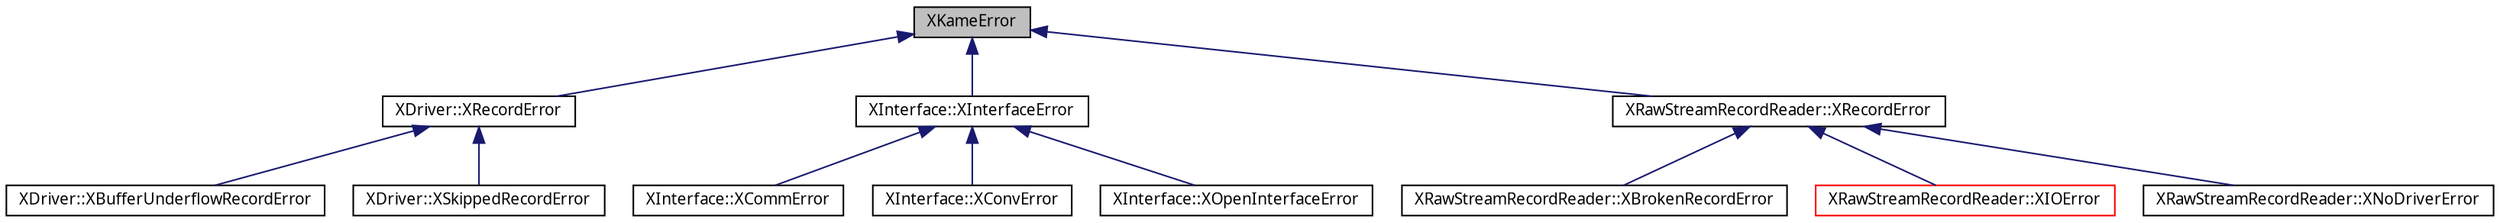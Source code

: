digraph G
{
  edge [fontname="FreeSans.ttf",fontsize=10,labelfontname="FreeSans.ttf",labelfontsize=10];
  node [fontname="FreeSans.ttf",fontsize=10,shape=record];
  Node1 [label="XKameError",height=0.2,width=0.4,color="black", fillcolor="grey75", style="filled" fontcolor="black"];
  Node1 -> Node2 [dir=back,color="midnightblue",fontsize=10,style="solid",fontname="FreeSans.ttf"];
  Node2 [label="XDriver::XRecordError",height=0.2,width=0.4,color="black", fillcolor="white", style="filled",URL="$struct_x_driver_1_1_x_record_error.html"];
  Node2 -> Node3 [dir=back,color="midnightblue",fontsize=10,style="solid",fontname="FreeSans.ttf"];
  Node3 [label="XDriver::XBufferUnderflowRecordError",height=0.2,width=0.4,color="black", fillcolor="white", style="filled",URL="$struct_x_driver_1_1_x_buffer_underflow_record_error.html"];
  Node2 -> Node4 [dir=back,color="midnightblue",fontsize=10,style="solid",fontname="FreeSans.ttf"];
  Node4 [label="XDriver::XSkippedRecordError",height=0.2,width=0.4,color="black", fillcolor="white", style="filled",URL="$struct_x_driver_1_1_x_skipped_record_error.html"];
  Node1 -> Node5 [dir=back,color="midnightblue",fontsize=10,style="solid",fontname="FreeSans.ttf"];
  Node5 [label="XInterface::XInterfaceError",height=0.2,width=0.4,color="black", fillcolor="white", style="filled",URL="$struct_x_interface_1_1_x_interface_error.html"];
  Node5 -> Node6 [dir=back,color="midnightblue",fontsize=10,style="solid",fontname="FreeSans.ttf"];
  Node6 [label="XInterface::XCommError",height=0.2,width=0.4,color="black", fillcolor="white", style="filled",URL="$struct_x_interface_1_1_x_comm_error.html"];
  Node5 -> Node7 [dir=back,color="midnightblue",fontsize=10,style="solid",fontname="FreeSans.ttf"];
  Node7 [label="XInterface::XConvError",height=0.2,width=0.4,color="black", fillcolor="white", style="filled",URL="$struct_x_interface_1_1_x_conv_error.html"];
  Node5 -> Node8 [dir=back,color="midnightblue",fontsize=10,style="solid",fontname="FreeSans.ttf"];
  Node8 [label="XInterface::XOpenInterfaceError",height=0.2,width=0.4,color="black", fillcolor="white", style="filled",URL="$struct_x_interface_1_1_x_open_interface_error.html"];
  Node1 -> Node9 [dir=back,color="midnightblue",fontsize=10,style="solid",fontname="FreeSans.ttf"];
  Node9 [label="XRawStreamRecordReader::XRecordError",height=0.2,width=0.4,color="black", fillcolor="white", style="filled",URL="$struct_x_raw_stream_record_reader_1_1_x_record_error.html"];
  Node9 -> Node10 [dir=back,color="midnightblue",fontsize=10,style="solid",fontname="FreeSans.ttf"];
  Node10 [label="XRawStreamRecordReader::XBrokenRecordError",height=0.2,width=0.4,color="black", fillcolor="white", style="filled",URL="$struct_x_raw_stream_record_reader_1_1_x_broken_record_error.html"];
  Node9 -> Node11 [dir=back,color="midnightblue",fontsize=10,style="solid",fontname="FreeSans.ttf"];
  Node11 [label="XRawStreamRecordReader::XIOError",height=0.2,width=0.4,color="red", fillcolor="white", style="filled",URL="$struct_x_raw_stream_record_reader_1_1_x_i_o_error.html"];
  Node9 -> Node12 [dir=back,color="midnightblue",fontsize=10,style="solid",fontname="FreeSans.ttf"];
  Node12 [label="XRawStreamRecordReader::XNoDriverError",height=0.2,width=0.4,color="black", fillcolor="white", style="filled",URL="$struct_x_raw_stream_record_reader_1_1_x_no_driver_error.html"];
}
